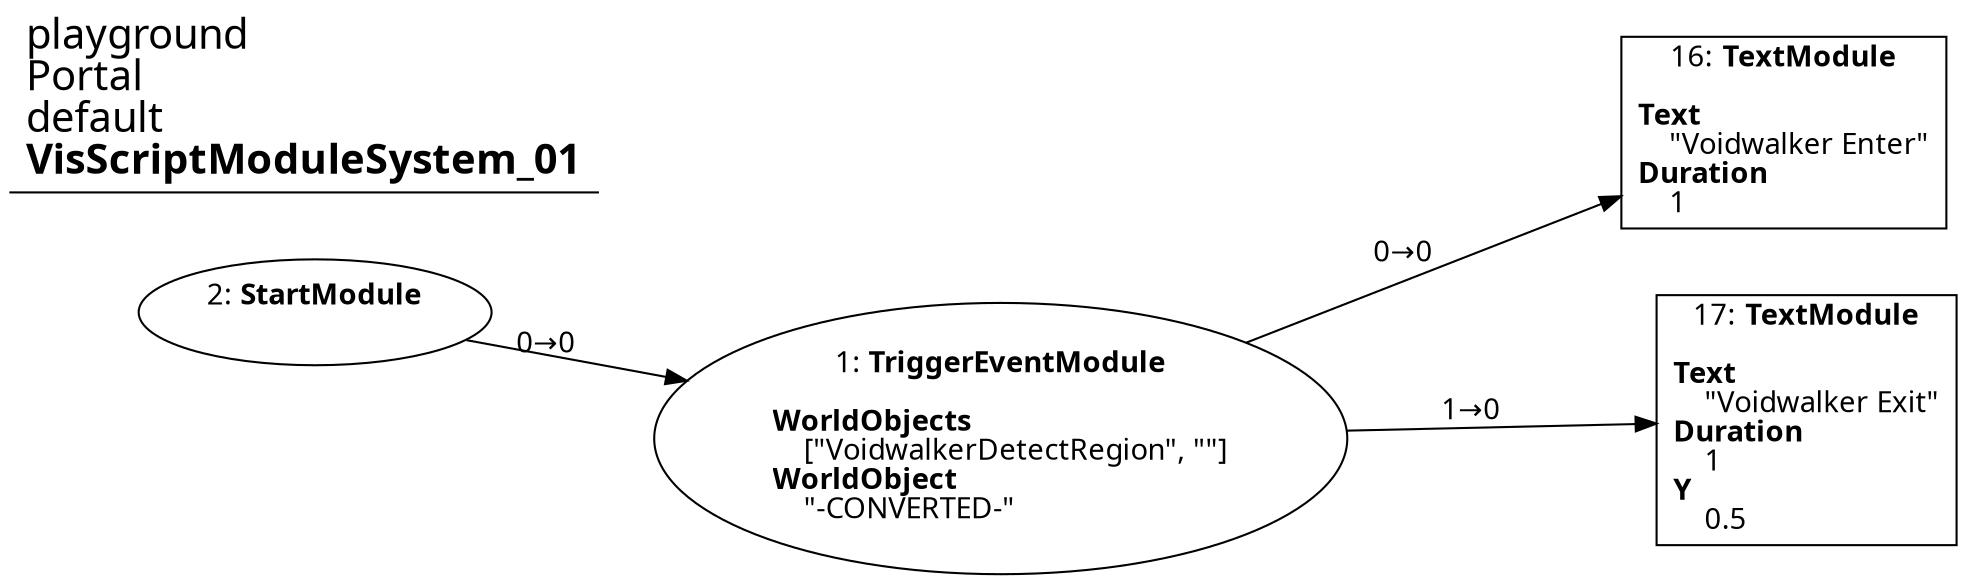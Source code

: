 digraph {
    layout = fdp;
    overlap = prism;
    sep = "+16";
    splines = spline;

    node [ shape = box ];

    graph [ fontname = "Segoe UI" ];
    node [ fontname = "Segoe UI" ];
    edge [ fontname = "Segoe UI" ];

    1 [ label = <1: <b>TriggerEventModule</b><br/><br/><b>WorldObjects</b><br align="left"/>    [&quot;VoidwalkerDetectRegion&quot;, &quot;&quot;]<br align="left"/><b>WorldObject</b><br align="left"/>    &quot;-CONVERTED-&quot;<br align="left"/>> ];
    1 [ shape = oval ]
    1 [ pos = "0.29000002,-0.15100001!" ];
    1 -> 17 [ label = "1→0" ];
    1 -> 16 [ label = "0→0" ];

    2 [ label = <2: <b>StartModule</b><br/><br/>> ];
    2 [ shape = oval ]
    2 [ pos = "0.091000006,-0.096!" ];
    2 -> 1 [ label = "0→0" ];

    16 [ label = <16: <b>TextModule</b><br/><br/><b>Text</b><br align="left"/>    &quot;Voidwalker Enter&quot;<br align="left"/><b>Duration</b><br align="left"/>    1<br align="left"/>> ];
    16 [ pos = "0.656,-0.072000004!" ];

    17 [ label = <17: <b>TextModule</b><br/><br/><b>Text</b><br align="left"/>    &quot;Voidwalker Exit&quot;<br align="left"/><b>Duration</b><br align="left"/>    1<br align="left"/><b>Y</b><br align="left"/>    0.5<br align="left"/>> ];
    17 [ pos = "0.66200006,-0.148!" ];

    title [ pos = "0.09,-0.071!" ];
    title [ shape = underline ];
    title [ label = <<font point-size="20">playground<br align="left"/>Portal<br align="left"/>default<br align="left"/><b>VisScriptModuleSystem_01</b><br align="left"/></font>> ];
}
